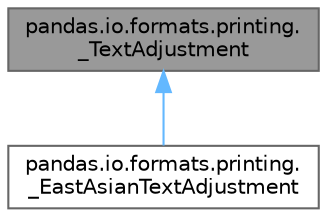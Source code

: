 digraph "pandas.io.formats.printing._TextAdjustment"
{
 // LATEX_PDF_SIZE
  bgcolor="transparent";
  edge [fontname=Helvetica,fontsize=10,labelfontname=Helvetica,labelfontsize=10];
  node [fontname=Helvetica,fontsize=10,shape=box,height=0.2,width=0.4];
  Node1 [id="Node000001",label="pandas.io.formats.printing.\l_TextAdjustment",height=0.2,width=0.4,color="gray40", fillcolor="grey60", style="filled", fontcolor="black",tooltip=" "];
  Node1 -> Node2 [id="edge2_Node000001_Node000002",dir="back",color="steelblue1",style="solid",tooltip=" "];
  Node2 [id="Node000002",label="pandas.io.formats.printing.\l_EastAsianTextAdjustment",height=0.2,width=0.4,color="gray40", fillcolor="white", style="filled",URL="$classpandas_1_1io_1_1formats_1_1printing_1_1__EastAsianTextAdjustment.html",tooltip=" "];
}
